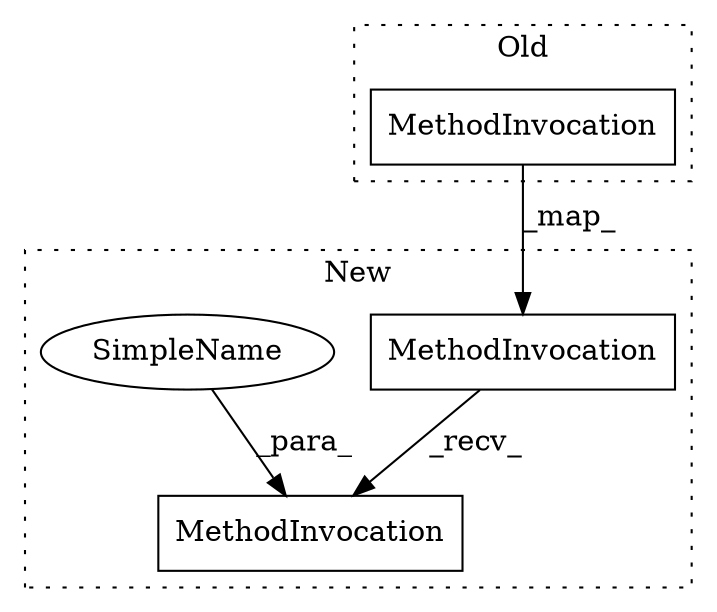 digraph G {
subgraph cluster0 {
1 [label="MethodInvocation" a="32" s="14281,14295" l="5,1" shape="box"];
label = "Old";
style="dotted";
}
subgraph cluster1 {
2 [label="MethodInvocation" a="32" s="16575,16589" l="5,1" shape="box"];
3 [label="MethodInvocation" a="32" s="16591,16615" l="11,1" shape="box"];
4 [label="SimpleName" a="42" s="16602" l="13" shape="ellipse"];
label = "New";
style="dotted";
}
1 -> 2 [label="_map_"];
2 -> 3 [label="_recv_"];
4 -> 3 [label="_para_"];
}